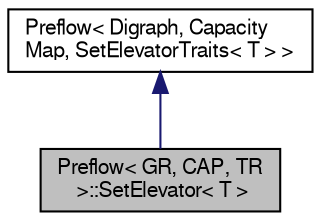 digraph "Preflow&lt; GR, CAP, TR &gt;::SetElevator&lt; T &gt;"
{
 // LATEX_PDF_SIZE
  edge [fontname="FreeSans",fontsize="10",labelfontname="FreeSans",labelfontsize="10"];
  node [fontname="FreeSans",fontsize="10",shape=record];
  Node0 [label="Preflow\< GR, CAP, TR\l \>::SetElevator\< T \>",height=0.2,width=0.4,color="black", fillcolor="grey75", style="filled", fontcolor="black",tooltip="Named parameter for setting Elevator type"];
  Node1 -> Node0 [dir="back",color="midnightblue",fontsize="10",style="solid",fontname="FreeSans"];
  Node1 [label="Preflow\< Digraph, Capacity\lMap, SetElevatorTraits\< T \> \>",height=0.2,width=0.4,color="black", fillcolor="white", style="filled",URL="$a03793.html",tooltip=" "];
}

